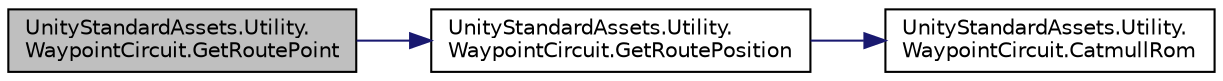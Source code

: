 digraph "UnityStandardAssets.Utility.WaypointCircuit.GetRoutePoint"
{
 // LATEX_PDF_SIZE
  edge [fontname="Helvetica",fontsize="10",labelfontname="Helvetica",labelfontsize="10"];
  node [fontname="Helvetica",fontsize="10",shape=record];
  rankdir="LR";
  Node8 [label="UnityStandardAssets.Utility.\lWaypointCircuit.GetRoutePoint",height=0.2,width=0.4,color="black", fillcolor="grey75", style="filled", fontcolor="black",tooltip=" "];
  Node8 -> Node9 [color="midnightblue",fontsize="10",style="solid",fontname="Helvetica"];
  Node9 [label="UnityStandardAssets.Utility.\lWaypointCircuit.GetRoutePosition",height=0.2,width=0.4,color="black", fillcolor="white", style="filled",URL="$class_unity_standard_assets_1_1_utility_1_1_waypoint_circuit.html#a7f3f7803b415864a93ae5c51829a2bcd",tooltip=" "];
  Node9 -> Node10 [color="midnightblue",fontsize="10",style="solid",fontname="Helvetica"];
  Node10 [label="UnityStandardAssets.Utility.\lWaypointCircuit.CatmullRom",height=0.2,width=0.4,color="black", fillcolor="white", style="filled",URL="$class_unity_standard_assets_1_1_utility_1_1_waypoint_circuit.html#a261cd06b90b6bd32e69087d151164a28",tooltip=" "];
}
